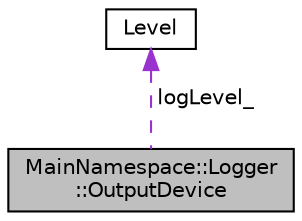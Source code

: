 digraph "MainNamespace::Logger::OutputDevice"
{
 // INTERACTIVE_SVG=YES
 // LATEX_PDF_SIZE
  edge [fontname="Helvetica",fontsize="10",labelfontname="Helvetica",labelfontsize="10"];
  node [fontname="Helvetica",fontsize="10",shape=record];
  Node1 [label="MainNamespace::Logger\l::OutputDevice",height=0.2,width=0.4,color="black", fillcolor="grey75", style="filled", fontcolor="black",tooltip=" "];
  Node2 -> Node1 [dir="back",color="darkorchid3",fontsize="10",style="dashed",label=" logLevel_" ,fontname="Helvetica"];
  Node2 [label="Level",height=0.2,width=0.4,color="black", fillcolor="white", style="filled",tooltip=" "];
}
